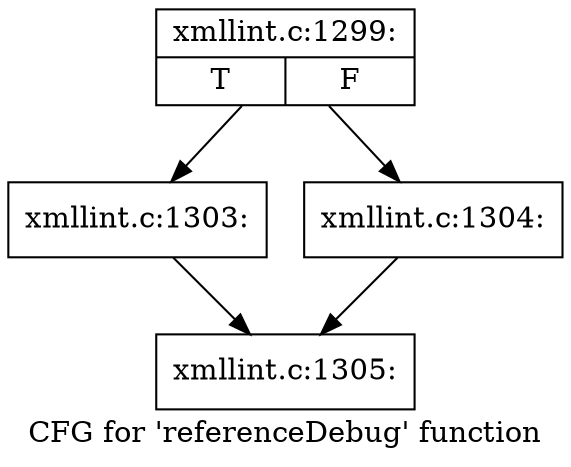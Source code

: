 digraph "CFG for 'referenceDebug' function" {
	label="CFG for 'referenceDebug' function";

	Node0x556d1b567b50 [shape=record,label="{xmllint.c:1299:|{<s0>T|<s1>F}}"];
	Node0x556d1b567b50 -> Node0x556d1b569240;
	Node0x556d1b567b50 -> Node0x556d1b569290;
	Node0x556d1b569240 [shape=record,label="{xmllint.c:1303:}"];
	Node0x556d1b569240 -> Node0x556d1b567ab0;
	Node0x556d1b569290 [shape=record,label="{xmllint.c:1304:}"];
	Node0x556d1b569290 -> Node0x556d1b567ab0;
	Node0x556d1b567ab0 [shape=record,label="{xmllint.c:1305:}"];
}
